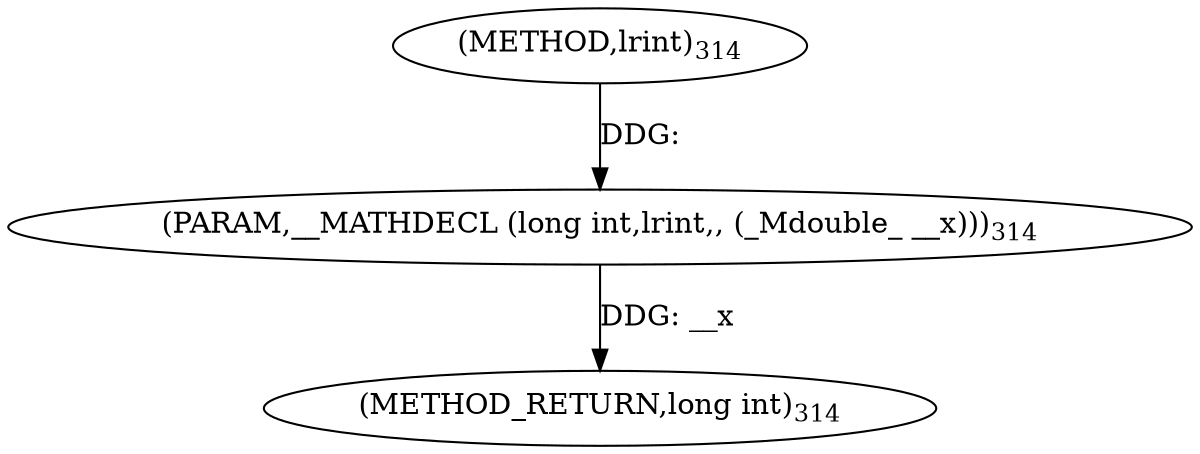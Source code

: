 digraph "lrint" {  
"6413" [label = <(METHOD,lrint)<SUB>314</SUB>> ]
"6415" [label = <(METHOD_RETURN,long int)<SUB>314</SUB>> ]
"6414" [label = <(PARAM,__MATHDECL (long int,lrint,, (_Mdouble_ __x)))<SUB>314</SUB>> ]
  "6414" -> "6415"  [ label = "DDG: __x"] 
  "6413" -> "6414"  [ label = "DDG: "] 
}

